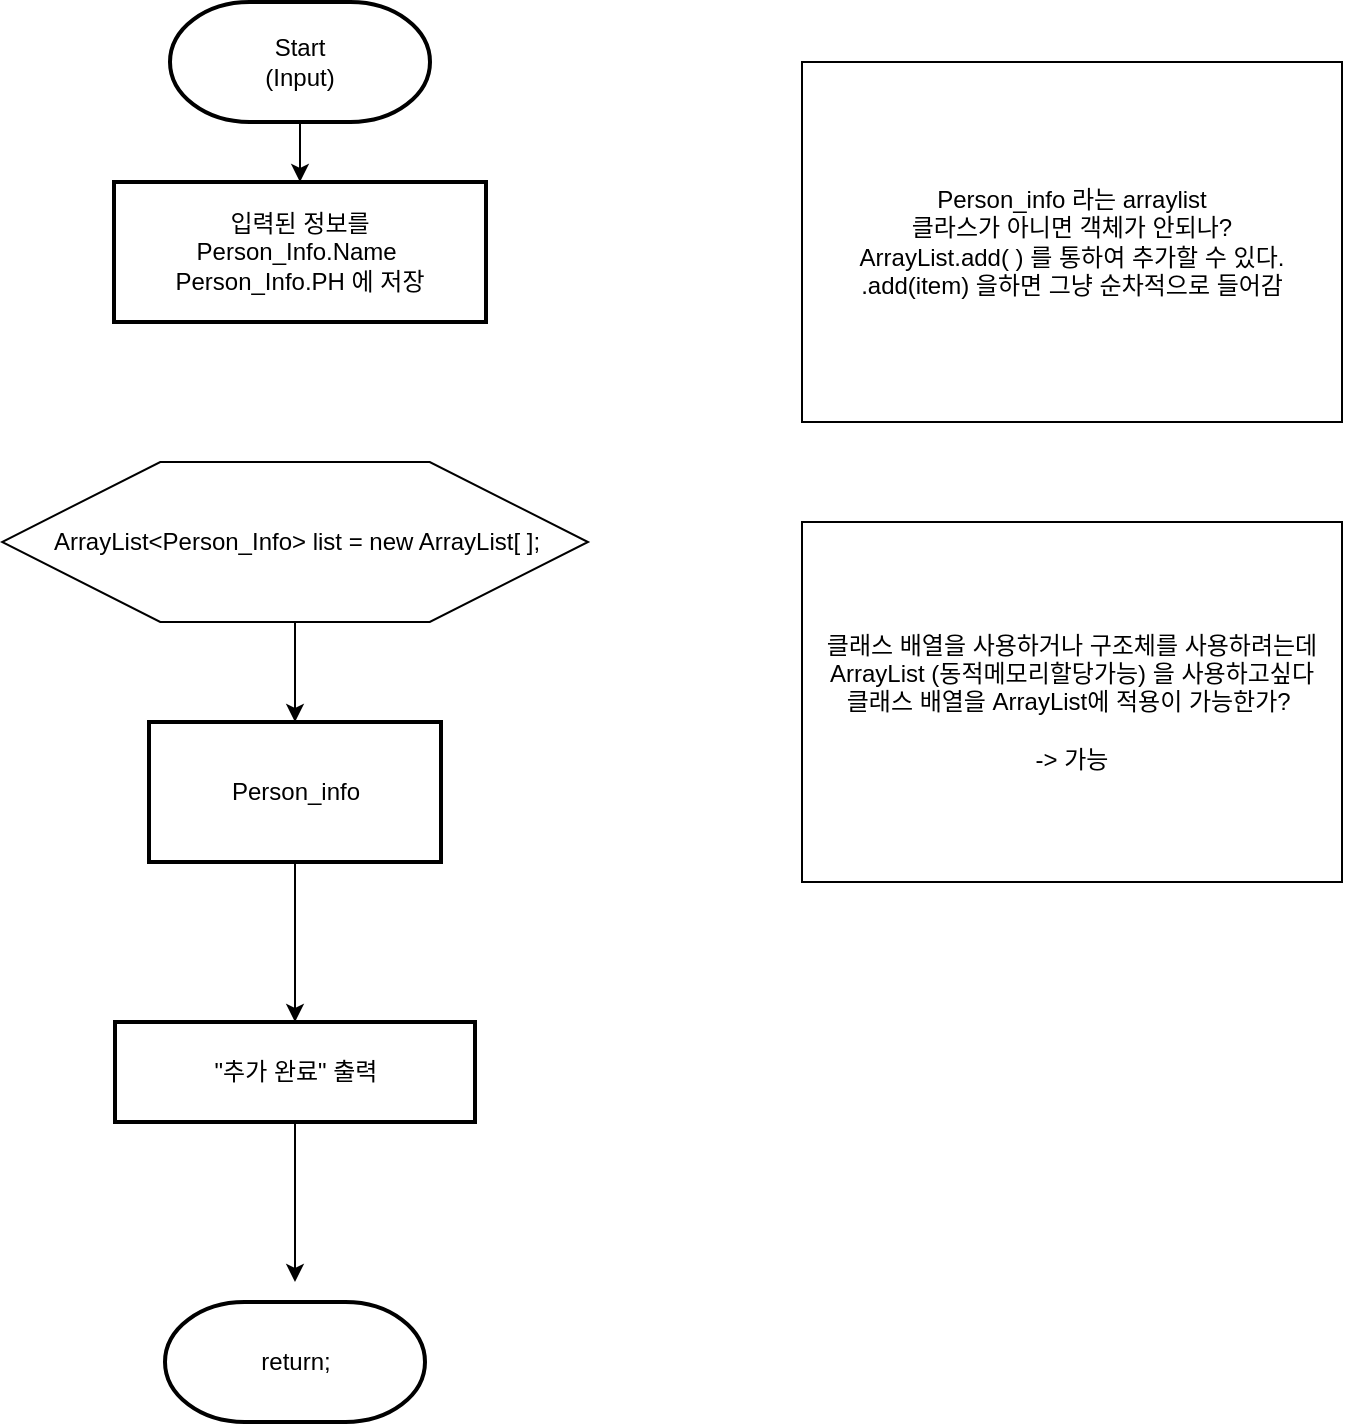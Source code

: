 <mxfile version="14.4.4" type="github">
  <diagram id="C5RBs43oDa-KdzZeNtuy" name="Page-1">
    <mxGraphModel dx="1422" dy="794" grid="1" gridSize="10" guides="1" tooltips="1" connect="1" arrows="1" fold="1" page="1" pageScale="1" pageWidth="2339" pageHeight="3300" math="0" shadow="0">
      <root>
        <mxCell id="WIyWlLk6GJQsqaUBKTNV-0" />
        <mxCell id="WIyWlLk6GJQsqaUBKTNV-1" parent="WIyWlLk6GJQsqaUBKTNV-0" />
        <mxCell id="MIVhKUlmY33OTzhxlFlY-19" style="edgeStyle=orthogonalEdgeStyle;rounded=0;orthogonalLoop=1;jettySize=auto;html=1;entryX=0.5;entryY=0;entryDx=0;entryDy=0;fontSize=13;" parent="WIyWlLk6GJQsqaUBKTNV-1" source="QGJq0PdZ1QkwxRiK3rNf-3" target="MIVhKUlmY33OTzhxlFlY-15" edge="1">
          <mxGeometry relative="1" as="geometry" />
        </mxCell>
        <mxCell id="QGJq0PdZ1QkwxRiK3rNf-3" value="Person_info" style="rounded=1;whiteSpace=wrap;html=1;absoluteArcSize=1;arcSize=0;strokeWidth=2;align=center;" parent="WIyWlLk6GJQsqaUBKTNV-1" vertex="1">
          <mxGeometry x="273.5" y="370" width="146" height="70" as="geometry" />
        </mxCell>
        <mxCell id="WdhutA0HPDwgAfeHhhjY-7" style="edgeStyle=orthogonalEdgeStyle;rounded=0;orthogonalLoop=1;jettySize=auto;html=1;exitX=0.5;exitY=1;exitDx=0;exitDy=0;exitPerimeter=0;entryX=0.5;entryY=0;entryDx=0;entryDy=0;" edge="1" parent="WIyWlLk6GJQsqaUBKTNV-1" source="MIVhKUlmY33OTzhxlFlY-0" target="WdhutA0HPDwgAfeHhhjY-6">
          <mxGeometry relative="1" as="geometry" />
        </mxCell>
        <mxCell id="MIVhKUlmY33OTzhxlFlY-0" value="Start&lt;br&gt;(Input)" style="strokeWidth=2;html=1;shape=mxgraph.flowchart.terminator;whiteSpace=wrap;" parent="WIyWlLk6GJQsqaUBKTNV-1" vertex="1">
          <mxGeometry x="284" y="10" width="130" height="60" as="geometry" />
        </mxCell>
        <mxCell id="WdhutA0HPDwgAfeHhhjY-4" style="edgeStyle=orthogonalEdgeStyle;rounded=0;orthogonalLoop=1;jettySize=auto;html=1;exitX=0.5;exitY=1;exitDx=0;exitDy=0;entryX=0.5;entryY=0;entryDx=0;entryDy=0;" edge="1" parent="WIyWlLk6GJQsqaUBKTNV-1" source="MIVhKUlmY33OTzhxlFlY-6" target="QGJq0PdZ1QkwxRiK3rNf-3">
          <mxGeometry relative="1" as="geometry" />
        </mxCell>
        <mxCell id="MIVhKUlmY33OTzhxlFlY-6" value="ArrayList&amp;lt;Person_Info&amp;gt; list = new ArrayList[ ];" style="verticalLabelPosition=middle;verticalAlign=middle;html=1;shape=hexagon;perimeter=hexagonPerimeter2;arcSize=6;size=0.27;labelPosition=center;align=center;" parent="WIyWlLk6GJQsqaUBKTNV-1" vertex="1">
          <mxGeometry x="200" y="240" width="293" height="80" as="geometry" />
        </mxCell>
        <mxCell id="MIVhKUlmY33OTzhxlFlY-14" value="return;" style="strokeWidth=2;html=1;shape=mxgraph.flowchart.terminator;whiteSpace=wrap;" parent="WIyWlLk6GJQsqaUBKTNV-1" vertex="1">
          <mxGeometry x="281.5" y="660" width="130" height="60" as="geometry" />
        </mxCell>
        <mxCell id="MIVhKUlmY33OTzhxlFlY-17" style="edgeStyle=orthogonalEdgeStyle;rounded=0;orthogonalLoop=1;jettySize=auto;html=1;exitX=0.5;exitY=1;exitDx=0;exitDy=0;entryX=0.5;entryY=0;entryDx=0;entryDy=0;entryPerimeter=0;fontSize=13;" parent="WIyWlLk6GJQsqaUBKTNV-1" source="MIVhKUlmY33OTzhxlFlY-15" edge="1">
          <mxGeometry relative="1" as="geometry">
            <mxPoint x="346.5" y="650" as="targetPoint" />
          </mxGeometry>
        </mxCell>
        <mxCell id="MIVhKUlmY33OTzhxlFlY-15" value="&quot;추가 완료&quot; 출력" style="rounded=1;whiteSpace=wrap;html=1;absoluteArcSize=1;arcSize=0;strokeWidth=2;" parent="WIyWlLk6GJQsqaUBKTNV-1" vertex="1">
          <mxGeometry x="256.5" y="520" width="180" height="50" as="geometry" />
        </mxCell>
        <mxCell id="WdhutA0HPDwgAfeHhhjY-3" value="클래스 배열을 사용하거나 구조체를 사용하려는데&lt;br&gt;ArrayList (동적메모리할당가능) 을 사용하고싶다&lt;br&gt;클래스 배열을 ArrayList에 적용이 가능한가?&amp;nbsp;&lt;br&gt;&lt;br&gt;-&amp;gt; 가능" style="rounded=0;whiteSpace=wrap;html=1;" vertex="1" parent="WIyWlLk6GJQsqaUBKTNV-1">
          <mxGeometry x="600" y="270" width="270" height="180" as="geometry" />
        </mxCell>
        <mxCell id="WdhutA0HPDwgAfeHhhjY-5" value="Person_info 라는 arraylist&lt;br&gt;클라스가 아니면 객체가 안되나?&lt;br&gt;ArrayList.add( ) 를 통하여 추가할 수 있다.&lt;br&gt;.add(item) 을하면 그냥 순차적으로 들어감" style="rounded=0;whiteSpace=wrap;html=1;" vertex="1" parent="WIyWlLk6GJQsqaUBKTNV-1">
          <mxGeometry x="600" y="40" width="270" height="180" as="geometry" />
        </mxCell>
        <mxCell id="WdhutA0HPDwgAfeHhhjY-6" value="입력된 정보를 &lt;br&gt;Person_Info.Name&amp;nbsp;&lt;br&gt;Person_Info.PH 에 저장" style="rounded=1;whiteSpace=wrap;html=1;absoluteArcSize=1;arcSize=0;strokeWidth=2;align=center;" vertex="1" parent="WIyWlLk6GJQsqaUBKTNV-1">
          <mxGeometry x="256" y="100" width="186" height="70" as="geometry" />
        </mxCell>
      </root>
    </mxGraphModel>
  </diagram>
</mxfile>
